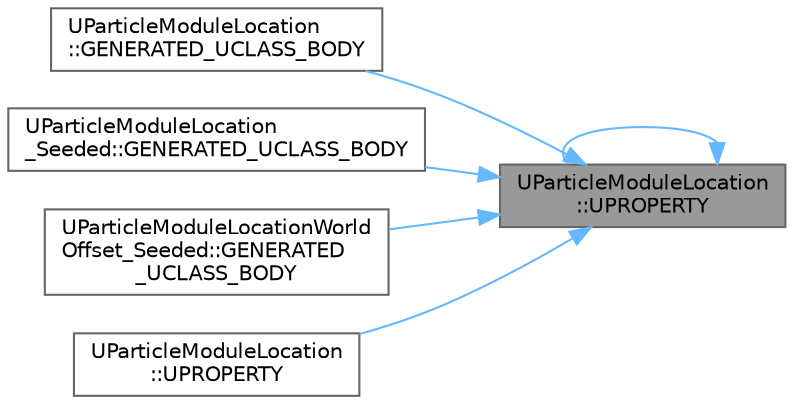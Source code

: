 digraph "UParticleModuleLocation::UPROPERTY"
{
 // INTERACTIVE_SVG=YES
 // LATEX_PDF_SIZE
  bgcolor="transparent";
  edge [fontname=Helvetica,fontsize=10,labelfontname=Helvetica,labelfontsize=10];
  node [fontname=Helvetica,fontsize=10,shape=box,height=0.2,width=0.4];
  rankdir="RL";
  Node1 [id="Node000001",label="UParticleModuleLocation\l::UPROPERTY",height=0.2,width=0.4,color="gray40", fillcolor="grey60", style="filled", fontcolor="black",tooltip="When set to a non-zero value this will force the particles to only spawn on evenly distributed positi..."];
  Node1 -> Node2 [id="edge1_Node000001_Node000002",dir="back",color="steelblue1",style="solid",tooltip=" "];
  Node2 [id="Node000002",label="UParticleModuleLocation\l::GENERATED_UCLASS_BODY",height=0.2,width=0.4,color="grey40", fillcolor="white", style="filled",URL="$d2/d67/classUParticleModuleLocation.html#ab0ca8b70ca6813fc3b0a97f313358f0d",tooltip="The location the particle should be emitted."];
  Node1 -> Node3 [id="edge2_Node000001_Node000003",dir="back",color="steelblue1",style="solid",tooltip=" "];
  Node3 [id="Node000003",label="UParticleModuleLocation\l_Seeded::GENERATED_UCLASS_BODY",height=0.2,width=0.4,color="grey40", fillcolor="white", style="filled",URL="$d1/d2a/classUParticleModuleLocation__Seeded.html#a60e5680fe799501013a861911e6b7be8",tooltip="The random seed(s) to use for looking up values in StartLocation."];
  Node1 -> Node4 [id="edge3_Node000001_Node000004",dir="back",color="steelblue1",style="solid",tooltip=" "];
  Node4 [id="Node000004",label="UParticleModuleLocationWorld\lOffset_Seeded::GENERATED\l_UCLASS_BODY",height=0.2,width=0.4,color="grey40", fillcolor="white", style="filled",URL="$d4/df2/classUParticleModuleLocationWorldOffset__Seeded.html#a9545102b21a02008c6efa8302903b096",tooltip="The random seed(s) to use for looking up values in StartLocation."];
  Node1 -> Node1 [id="edge4_Node000001_Node000001",dir="back",color="steelblue1",style="solid",tooltip=" "];
  Node1 -> Node5 [id="edge5_Node000001_Node000005",dir="back",color="steelblue1",style="solid",tooltip=" "];
  Node5 [id="Node000005",label="UParticleModuleLocation\l::UPROPERTY",height=0.2,width=0.4,color="grey40", fillcolor="white", style="filled",URL="$d2/d67/classUParticleModuleLocation.html#add205794bec5a82da110966c17e13ec3",tooltip="When DistributeOverNPoints is set to a non-zero value, this specifies the ratio of particles spawned ..."];
}
